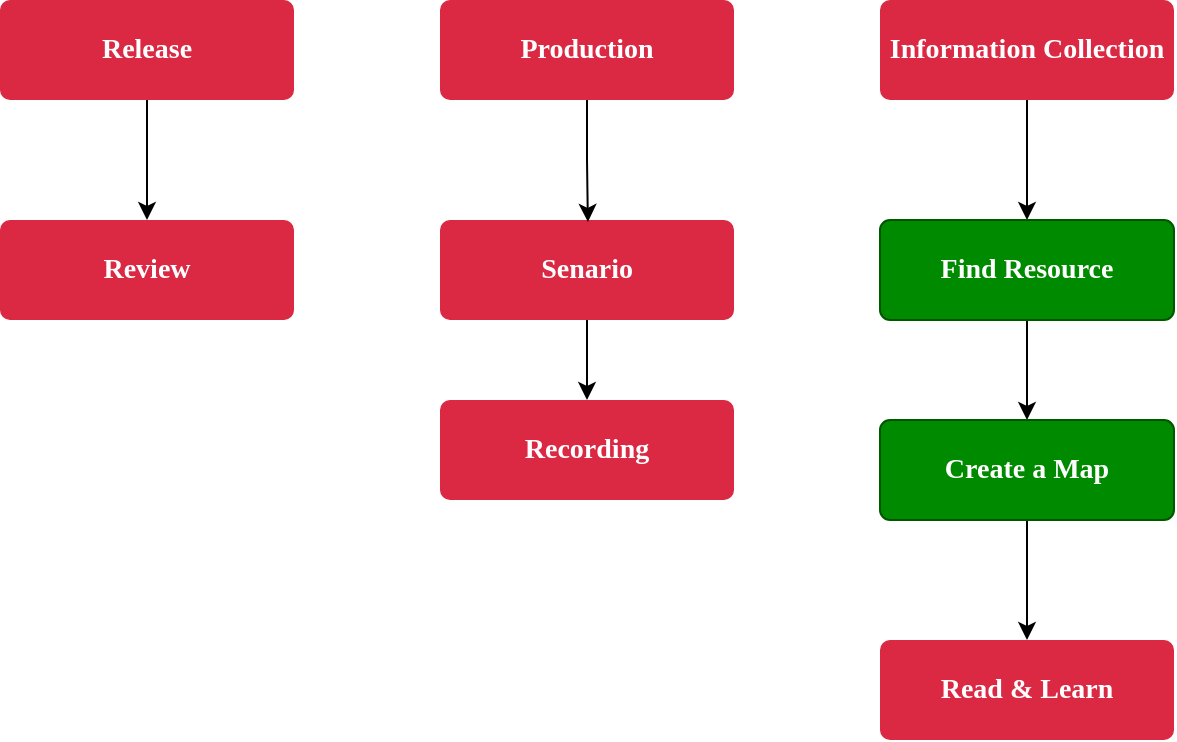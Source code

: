 <mxfile version="24.7.17">
  <diagram name="Page-1" id="Po5lpgRPr_kwIh1h1BkI">
    <mxGraphModel dx="1547" dy="412" grid="1" gridSize="10" guides="1" tooltips="1" connect="1" arrows="1" fold="1" page="1" pageScale="1" pageWidth="850" pageHeight="1100" math="0" shadow="0">
      <root>
        <mxCell id="0" />
        <mxCell id="1" parent="0" />
        <mxCell id="a2AWZiOSdfrPiWVWoPkz-7" value="" style="edgeStyle=orthogonalEdgeStyle;rounded=0;orthogonalLoop=1;jettySize=auto;html=1;" edge="1" parent="1" source="a2AWZiOSdfrPiWVWoPkz-1" target="a2AWZiOSdfrPiWVWoPkz-6">
          <mxGeometry relative="1" as="geometry" />
        </mxCell>
        <mxCell id="a2AWZiOSdfrPiWVWoPkz-1" value="&lt;div style=&quot;forced-color-adjust: none;&quot;&gt;Information Collection&lt;/div&gt;" style="html=1;shadow=0;dashed=0;shape=mxgraph.bootstrap.rrect;rSize=5;strokeColor=none;strokeWidth=1;fillColor=#DB2843;fontColor=#FFFFFF;whiteSpace=wrap;align=center;verticalAlign=middle;spacingLeft=0;fontStyle=1;fontSize=14;spacing=5;rounded=1;glass=0;fillStyle=auto;fontFamily=Comic Sans MS;horizontal=1;textDirection=rtl;points=[];" vertex="1" parent="1">
          <mxGeometry x="430" y="30" width="147" height="50" as="geometry" />
        </mxCell>
        <mxCell id="a2AWZiOSdfrPiWVWoPkz-2" value="&lt;div style=&quot;forced-color-adjust: none;&quot;&gt;Production&lt;/div&gt;" style="html=1;shadow=0;dashed=0;shape=mxgraph.bootstrap.rrect;rSize=5;strokeColor=none;strokeWidth=1;fillColor=#DB2843;fontColor=#FFFFFF;whiteSpace=wrap;align=center;verticalAlign=middle;spacingLeft=0;fontStyle=1;fontSize=14;spacing=5;rounded=1;glass=0;fillStyle=auto;fontFamily=Comic Sans MS;horizontal=1;textDirection=rtl;points=[];" vertex="1" parent="1">
          <mxGeometry x="210" y="30" width="147" height="50" as="geometry" />
        </mxCell>
        <mxCell id="a2AWZiOSdfrPiWVWoPkz-13" style="edgeStyle=orthogonalEdgeStyle;rounded=0;orthogonalLoop=1;jettySize=auto;html=1;" edge="1" parent="1" source="a2AWZiOSdfrPiWVWoPkz-3" target="a2AWZiOSdfrPiWVWoPkz-4">
          <mxGeometry relative="1" as="geometry" />
        </mxCell>
        <mxCell id="a2AWZiOSdfrPiWVWoPkz-3" value="&lt;div style=&quot;forced-color-adjust: none;&quot;&gt;Senario&lt;/div&gt;" style="html=1;shadow=0;dashed=0;shape=mxgraph.bootstrap.rrect;rSize=5;strokeColor=none;strokeWidth=1;fillColor=#DB2843;fontColor=#FFFFFF;whiteSpace=wrap;align=center;verticalAlign=middle;spacingLeft=0;fontStyle=1;fontSize=14;spacing=5;rounded=1;glass=0;fillStyle=auto;fontFamily=Comic Sans MS;horizontal=1;textDirection=rtl;points=[];" vertex="1" parent="1">
          <mxGeometry x="210" y="140" width="147" height="50" as="geometry" />
        </mxCell>
        <mxCell id="a2AWZiOSdfrPiWVWoPkz-4" value="&lt;div style=&quot;forced-color-adjust: none;&quot;&gt;Recording&lt;/div&gt;" style="html=1;shadow=0;dashed=0;shape=mxgraph.bootstrap.rrect;rSize=5;strokeColor=none;strokeWidth=1;fillColor=#DB2843;fontColor=#FFFFFF;whiteSpace=wrap;align=center;verticalAlign=middle;spacingLeft=0;fontStyle=1;fontSize=14;spacing=5;rounded=1;glass=0;fillStyle=auto;fontFamily=Comic Sans MS;horizontal=1;textDirection=rtl;points=[];" vertex="1" parent="1">
          <mxGeometry x="210" y="230" width="147" height="50" as="geometry" />
        </mxCell>
        <mxCell id="a2AWZiOSdfrPiWVWoPkz-15" value="" style="edgeStyle=orthogonalEdgeStyle;rounded=0;orthogonalLoop=1;jettySize=auto;html=1;" edge="1" parent="1" source="a2AWZiOSdfrPiWVWoPkz-5" target="a2AWZiOSdfrPiWVWoPkz-14">
          <mxGeometry relative="1" as="geometry" />
        </mxCell>
        <mxCell id="a2AWZiOSdfrPiWVWoPkz-5" value="&lt;div style=&quot;forced-color-adjust: none;&quot;&gt;Release&lt;/div&gt;" style="html=1;shadow=0;dashed=0;shape=mxgraph.bootstrap.rrect;rSize=5;strokeColor=none;strokeWidth=1;fillColor=#DB2843;fontColor=#FFFFFF;whiteSpace=wrap;align=center;verticalAlign=middle;spacingLeft=0;fontStyle=1;fontSize=14;spacing=5;rounded=1;glass=0;fillStyle=auto;fontFamily=Comic Sans MS;horizontal=1;textDirection=rtl;points=[];" vertex="1" parent="1">
          <mxGeometry x="-10" y="30" width="147" height="50" as="geometry" />
        </mxCell>
        <mxCell id="a2AWZiOSdfrPiWVWoPkz-9" value="" style="edgeStyle=orthogonalEdgeStyle;rounded=0;orthogonalLoop=1;jettySize=auto;html=1;" edge="1" parent="1" source="a2AWZiOSdfrPiWVWoPkz-6" target="a2AWZiOSdfrPiWVWoPkz-8">
          <mxGeometry relative="1" as="geometry" />
        </mxCell>
        <mxCell id="a2AWZiOSdfrPiWVWoPkz-6" value="&lt;div style=&quot;forced-color-adjust: none;&quot;&gt;Find Resource&lt;/div&gt;" style="html=1;shadow=0;dashed=0;shape=mxgraph.bootstrap.rrect;rSize=5;strokeColor=#005700;strokeWidth=1;fillColor=#008a00;whiteSpace=wrap;align=center;verticalAlign=middle;spacingLeft=0;fontStyle=1;fontSize=14;spacing=5;rounded=1;glass=0;fillStyle=auto;fontFamily=Comic Sans MS;horizontal=1;textDirection=rtl;points=[];fontColor=#ffffff;" vertex="1" parent="1">
          <mxGeometry x="430" y="140" width="147" height="50" as="geometry" />
        </mxCell>
        <mxCell id="a2AWZiOSdfrPiWVWoPkz-11" value="" style="edgeStyle=orthogonalEdgeStyle;rounded=0;orthogonalLoop=1;jettySize=auto;html=1;" edge="1" parent="1" source="a2AWZiOSdfrPiWVWoPkz-8" target="a2AWZiOSdfrPiWVWoPkz-10">
          <mxGeometry relative="1" as="geometry" />
        </mxCell>
        <mxCell id="a2AWZiOSdfrPiWVWoPkz-8" value="&lt;div style=&quot;forced-color-adjust: none;&quot;&gt;Create a Map&lt;/div&gt;" style="html=1;shadow=0;dashed=0;shape=mxgraph.bootstrap.rrect;rSize=5;strokeColor=#005700;strokeWidth=1;fillColor=#008a00;fontColor=#ffffff;whiteSpace=wrap;align=center;verticalAlign=middle;spacingLeft=0;fontStyle=1;fontSize=14;spacing=5;rounded=1;glass=0;fillStyle=auto;fontFamily=Comic Sans MS;horizontal=1;textDirection=rtl;points=[];" vertex="1" parent="1">
          <mxGeometry x="430" y="240" width="147" height="50" as="geometry" />
        </mxCell>
        <mxCell id="a2AWZiOSdfrPiWVWoPkz-10" value="&lt;div style=&quot;forced-color-adjust: none;&quot;&gt;Read &amp;amp; Learn&lt;/div&gt;" style="html=1;shadow=0;dashed=0;shape=mxgraph.bootstrap.rrect;rSize=5;strokeColor=none;strokeWidth=1;fillColor=#DB2843;fontColor=#FFFFFF;whiteSpace=wrap;align=center;verticalAlign=middle;spacingLeft=0;fontStyle=1;fontSize=14;spacing=5;rounded=1;glass=0;fillStyle=auto;fontFamily=Comic Sans MS;horizontal=1;textDirection=rtl;points=[];" vertex="1" parent="1">
          <mxGeometry x="430" y="350" width="147" height="50" as="geometry" />
        </mxCell>
        <mxCell id="a2AWZiOSdfrPiWVWoPkz-12" style="edgeStyle=orthogonalEdgeStyle;rounded=0;orthogonalLoop=1;jettySize=auto;html=1;entryX=0.503;entryY=0.019;entryDx=0;entryDy=0;entryPerimeter=0;" edge="1" parent="1" source="a2AWZiOSdfrPiWVWoPkz-2" target="a2AWZiOSdfrPiWVWoPkz-3">
          <mxGeometry relative="1" as="geometry" />
        </mxCell>
        <mxCell id="a2AWZiOSdfrPiWVWoPkz-14" value="&lt;div style=&quot;forced-color-adjust: none;&quot;&gt;Review&lt;/div&gt;" style="html=1;shadow=0;dashed=0;shape=mxgraph.bootstrap.rrect;rSize=5;strokeColor=none;strokeWidth=1;fillColor=#DB2843;fontColor=#FFFFFF;whiteSpace=wrap;align=center;verticalAlign=middle;spacingLeft=0;fontStyle=1;fontSize=14;spacing=5;rounded=1;glass=0;fillStyle=auto;fontFamily=Comic Sans MS;horizontal=1;textDirection=rtl;points=[];" vertex="1" parent="1">
          <mxGeometry x="-10" y="140" width="147" height="50" as="geometry" />
        </mxCell>
      </root>
    </mxGraphModel>
  </diagram>
</mxfile>

